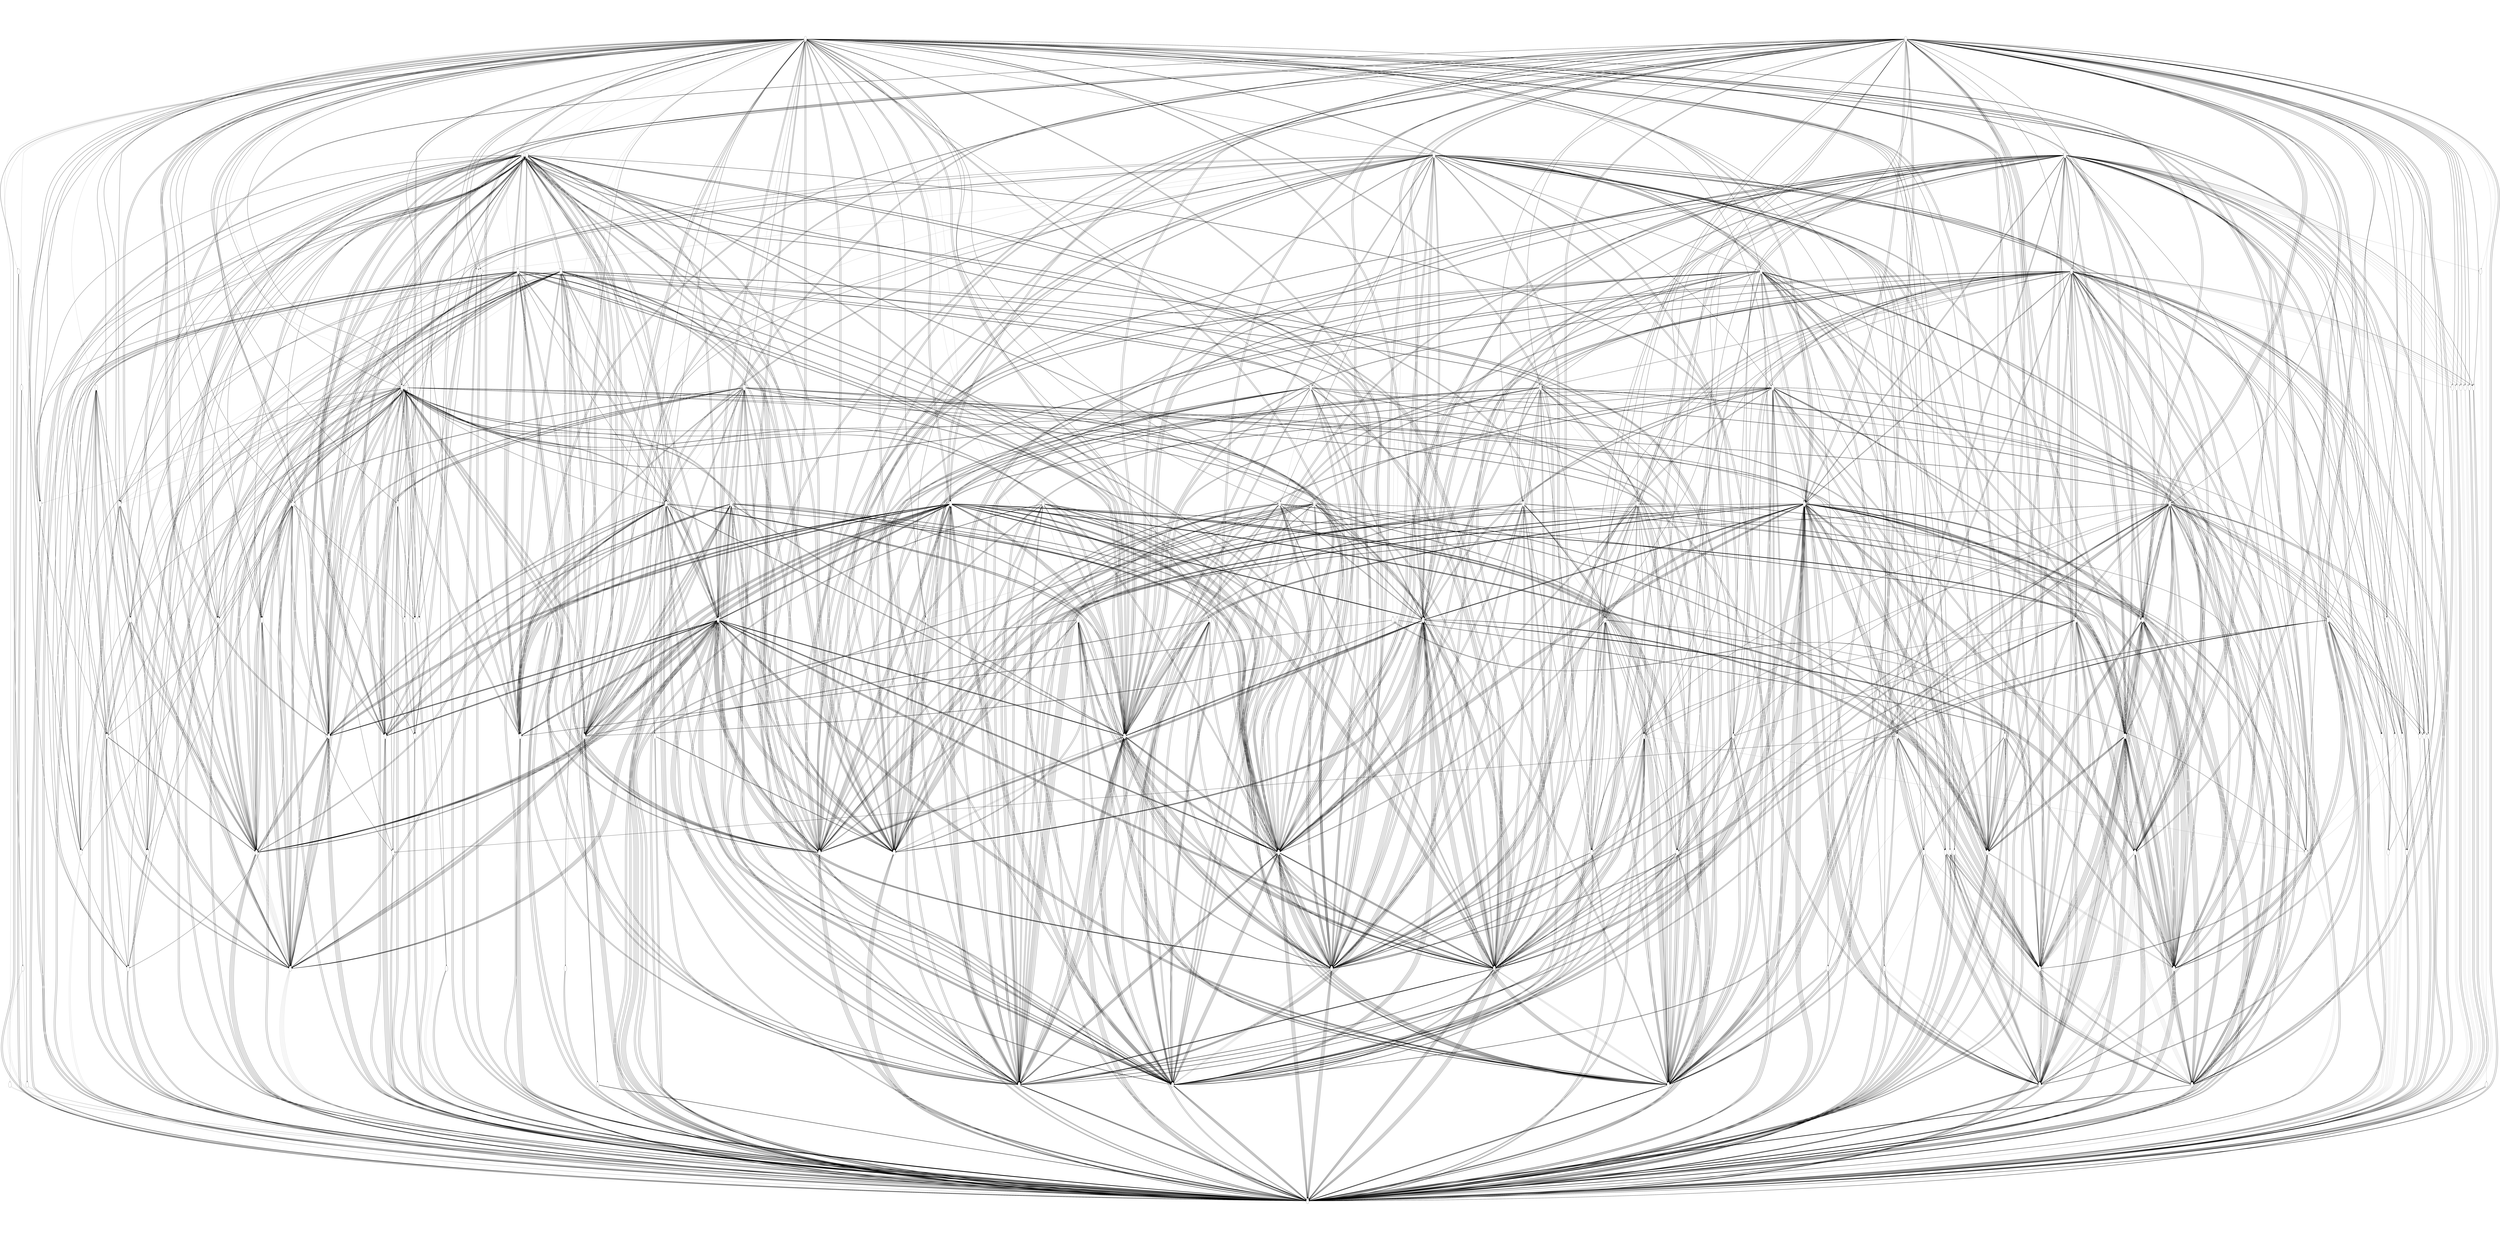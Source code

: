 digraph diagram { 

          ratio=0.5;

	  node [shape=ellipse,width=0.5,height=1];
9 [image="/home/ioa/quicklisp/local-projects/jeffrey/diagrams/fancy-labels/9.png", label=" "];
9 -> 57 [style=bold];
9 -> 98 [color=dimgray];
9 -> 128 [style=bold];
9 -> 198 [style=bold];
9 -> 217 [style=bold];
9 -> 296 [style=bold];
9 -> 304 [color=dimgray];
9 -> 325 [style=bold];
9 -> 376 [style=bold];
9 -> 404 [style=bold];
9 -> 17 [style=bold];
9 -> 124 [style=bold];
9 -> 377 [style=bold];
9 -> 378 [style=bold];
9 -> 11 [style=bold];
9 -> 12 [style=bold];
9 -> 336 [style=bold];
9 -> 82 [style=bold];
9 -> 185 [style=bold];
9 -> 83 [style=bold];
9 -> 387 [style=bold];
9 -> 64 [style=bold];
9 -> 127 [style=bold];
9 -> 390 [style=bold];
9 -> 13 [style=bold];
9 -> 84 [style=bold];
9 -> 199 [style=bold];
9 -> 167 [style=bold];
9 -> 132 [style=bold];
9 -> 73 [style=bold];
9 -> 342 [style=bold];
9 -> 10 [style=bold];
9 -> 216 [style=bold];
9 -> 249 [style=bold];
9 -> 358 [style=bold];
9 -> 80 [style=bold];
9 -> 288 [style=bold];
9 -> 18 [style=bold];
9 -> 389 [style=bold];
9 -> 373 [style=bold];
9 -> 0 [style=bold];
9 -> 378 [style=bold];
9 -> 11 [style=bold];
9 -> 132 [style=bold];
9 -> 12 [style=bold];
9 -> 336 [style=bold];
9 -> 10 [style=bold];
9 -> 73 [style=bold];
9 -> 216 [style=bold];
9 -> 249 [style=bold];
9 -> 358 [style=bold];
9 -> 80 [style=bold];
9 -> 288 [style=bold];
9 -> 18 [style=bold];
9 -> 389 [style=bold];
9 -> 373 [style=bold];
9 -> 342 [style=bold];
9 -> 64 [style=bold];
9 -> 127 [style=bold];
9 -> 390 [style=bold];
9 -> 0 [style=bold];
16 [image="/home/ioa/quicklisp/local-projects/jeffrey/diagrams/fancy-labels/16.png", label=" "];
16 -> 352 [color=dimgray];
16 -> 94 [style=bold];
16 -> 74 [style=bold];
16 -> 194 [style=bold];
16 -> 13 [style=bold];
16 -> 199 [style=bold];
16 -> 31 [style=bold];
16 -> 6 [style=bold];
16 -> 35 [style=bold];
16 -> 209 [style=bold];
16 -> 419 [style=bold];
16 -> 420 [style=bold];
16 -> 34 [style=bold];
16 -> 19 [style=bold];
16 -> 104 [style=bold];
16 -> 182 [style=bold];
16 -> 338 [style=bold];
16 -> 32 [style=bold];
16 -> 5 [style=bold];
16 -> 10 [style=bold];
16 -> 119 [style=bold];
16 -> 350 [style=bold];
16 -> 357 [style=bold];
16 -> 38 [style=bold];
16 -> 108 [style=bold];
16 -> 216 [style=bold];
16 -> 249 [style=bold];
16 -> 358 [style=bold];
16 -> 80 [style=bold];
16 -> 288 [style=bold];
16 -> 18 [style=bold];
16 -> 389 [style=bold];
16 -> 373 [style=bold];
16 -> 0 [style=bold];
16 -> 32 [style=bold];
16 -> 5 [style=bold];
16 -> 119 [style=bold];
16 -> 38 [style=bold];
16 -> 108 [style=bold];
16 -> 10 [style=bold];
16 -> 216 [style=bold];
16 -> 249 [style=bold];
16 -> 358 [style=bold];
16 -> 80 [style=bold];
16 -> 288 [style=bold];
16 -> 18 [style=bold];
16 -> 389 [style=bold];
16 -> 373 [style=bold];
16 -> 350 [style=bold];
16 -> 357 [style=bold];
16 -> 0 [style=bold];
24 [image="/home/ioa/quicklisp/local-projects/jeffrey/diagrams/fancy-labels/24.png", label=" "];
24 -> 26 [color=dimgray];
24 -> 209 [color=dimgray];
24 -> 0 [style=bold];
24 -> 0 [style=bold];
29 [image="/home/ioa/quicklisp/local-projects/jeffrey/diagrams/fancy-labels/29.png", label=" "];
29 -> 27 [color=dimgray];
29 -> 31 [style=bold];
29 -> 6 [style=bold];
29 -> 35 [style=bold];
29 -> 209 [style=bold];
29 -> 419 [style=bold];
29 -> 420 [style=bold];
29 -> 34 [style=bold];
29 -> 19 [style=bold];
29 -> 104 [style=bold];
29 -> 182 [style=bold];
29 -> 338 [style=bold];
29 -> 32 [style=bold];
29 -> 5 [style=bold];
29 -> 10 [style=bold];
29 -> 119 [style=bold];
29 -> 350 [style=bold];
29 -> 357 [style=bold];
29 -> 38 [style=bold];
29 -> 108 [style=bold];
29 -> 216 [style=bold];
29 -> 249 [style=bold];
29 -> 358 [style=bold];
29 -> 80 [style=bold];
29 -> 288 [style=bold];
29 -> 18 [style=bold];
29 -> 389 [style=bold];
29 -> 373 [style=bold];
29 -> 0 [style=bold];
29 -> 32 [style=bold];
29 -> 5 [style=bold];
29 -> 119 [style=bold];
29 -> 38 [style=bold];
29 -> 108 [style=bold];
29 -> 10 [style=bold];
29 -> 216 [style=bold];
29 -> 249 [style=bold];
29 -> 358 [style=bold];
29 -> 80 [style=bold];
29 -> 288 [style=bold];
29 -> 18 [style=bold];
29 -> 389 [style=bold];
29 -> 373 [style=bold];
29 -> 350 [style=bold];
29 -> 357 [style=bold];
29 -> 0 [style=bold];
126 [image="/home/ioa/quicklisp/local-projects/jeffrey/diagrams/fancy-labels/126.png", label=" "];
126 -> 82 [style=bold];
126 -> 94 [style=bold];
126 -> 131 [style=bold];
126 -> 185 [style=bold];
126 -> 83 [style=bold];
126 -> 387 [style=bold];
126 -> 64 [style=bold];
126 -> 127 [style=bold];
126 -> 390 [style=bold];
126 -> 74 [style=bold];
126 -> 194 [style=bold];
126 -> 13 [style=bold];
126 -> 84 [style=bold];
126 -> 199 [style=bold];
126 -> 6 [style=bold];
126 -> 35 [style=bold];
126 -> 34 [style=bold];
126 -> 19 [style=bold];
126 -> 104 [style=bold];
126 -> 182 [style=bold];
126 -> 5 [style=bold];
126 -> 350 [style=bold];
126 -> 38 [style=bold];
126 -> 108 [style=bold];
126 -> 0 [style=bold];
126 -> 5 [style=bold];
126 -> 38 [style=bold];
126 -> 108 [style=bold];
126 -> 64 [style=bold];
126 -> 127 [style=bold];
126 -> 390 [style=bold];
126 -> 350 [style=bold];
126 -> 0 [style=bold];
150 [image="/home/ioa/quicklisp/local-projects/jeffrey/diagrams/fancy-labels/150.png", label=" "];
150 -> 132 [style=bold];
150 -> 73 [style=bold];
150 -> 342 [style=bold];
150 -> 32 [style=bold];
150 -> 5 [style=bold];
150 -> 10 [style=bold];
150 -> 119 [style=bold];
150 -> 350 [style=bold];
150 -> 357 [style=bold];
150 -> 38 [style=bold];
150 -> 108 [style=bold];
150 -> 216 [style=bold];
150 -> 249 [style=bold];
150 -> 358 [style=bold];
150 -> 80 [style=bold];
150 -> 288 [style=bold];
150 -> 18 [style=bold];
150 -> 389 [style=bold];
150 -> 373 [style=bold];
150 -> 0 [style=bold];
150 -> 32 [style=bold];
150 -> 5 [style=bold];
150 -> 119 [style=bold];
150 -> 38 [style=bold];
150 -> 108 [style=bold];
150 -> 132 [style=bold];
150 -> 10 [style=bold];
150 -> 73 [style=bold];
150 -> 216 [style=bold];
150 -> 249 [style=bold];
150 -> 358 [style=bold];
150 -> 80 [style=bold];
150 -> 288 [style=bold];
150 -> 18 [style=bold];
150 -> 389 [style=bold];
150 -> 373 [style=bold];
150 -> 342 [style=bold];
150 -> 350 [style=bold];
150 -> 357 [style=bold];
150 -> 0 [style=bold];
282 [image="/home/ioa/quicklisp/local-projects/jeffrey/diagrams/fancy-labels/282.png", label=" "];
282 -> 0 [color=dimgray];
282 -> 0 [color=dimgray];
340 [image="/home/ioa/quicklisp/local-projects/jeffrey/diagrams/fancy-labels/340.png", label=" "];
340 -> 341 [color=dimgray];
340 -> 10 [style=bold];
340 -> 216 [style=bold];
340 -> 249 [style=bold];
340 -> 358 [style=bold];
340 -> 80 [style=bold];
340 -> 288 [style=bold];
340 -> 18 [style=bold];
340 -> 389 [style=bold];
340 -> 373 [style=bold];
340 -> 0 [style=bold];
340 -> 10 [style=bold];
340 -> 216 [style=bold];
340 -> 249 [style=bold];
340 -> 358 [style=bold];
340 -> 80 [style=bold];
340 -> 288 [style=bold];
340 -> 18 [style=bold];
340 -> 389 [style=bold];
340 -> 373 [style=bold];
340 -> 0 [style=bold];
351 [image="/home/ioa/quicklisp/local-projects/jeffrey/diagrams/fancy-labels/351.png", label=" "];
351 -> 350 [color=dimgray];
351 -> 0 [style=bold];
351 -> 350 [color=dimgray];
351 -> 0 [style=bold];
353 [image="/home/ioa/quicklisp/local-projects/jeffrey/diagrams/fancy-labels/353.png", label=" "];
353 -> 350 [color=dimgray];
353 -> 0 [style=bold];
353 -> 350 [color=dimgray];
353 -> 0 [style=bold];
354 [image="/home/ioa/quicklisp/local-projects/jeffrey/diagrams/fancy-labels/354.png", label=" "];
354 -> 32 [color=dimgray];
354 -> 5 [style=bold];
354 -> 10 [style=bold];
354 -> 119 [style=bold];
354 -> 350 [style=bold];
354 -> 357 [style=bold];
354 -> 38 [style=bold];
354 -> 108 [style=bold];
354 -> 216 [style=bold];
354 -> 249 [style=bold];
354 -> 358 [style=bold];
354 -> 80 [style=bold];
354 -> 288 [style=bold];
354 -> 18 [style=bold];
354 -> 389 [style=bold];
354 -> 373 [style=bold];
354 -> 0 [style=bold];
354 -> 32 [color=dimgray];
354 -> 5 [style=bold];
354 -> 119 [style=bold];
354 -> 38 [style=bold];
354 -> 108 [style=bold];
354 -> 10 [style=bold];
354 -> 216 [style=bold];
354 -> 249 [style=bold];
354 -> 358 [style=bold];
354 -> 80 [style=bold];
354 -> 288 [style=bold];
354 -> 18 [style=bold];
354 -> 389 [style=bold];
354 -> 373 [style=bold];
354 -> 350 [style=bold];
354 -> 357 [style=bold];
354 -> 0 [style=bold];
355 [image="/home/ioa/quicklisp/local-projects/jeffrey/diagrams/fancy-labels/355.png", label=" "];
355 -> 357 [style=bold];
355 -> 358 [style=bold];
355 -> 80 [style=bold];
355 -> 288 [style=bold];
355 -> 18 [style=bold];
355 -> 389 [style=bold];
355 -> 373 [style=bold];
355 -> 0 [style=bold];
355 -> 358 [style=bold];
355 -> 80 [style=bold];
355 -> 288 [style=bold];
355 -> 18 [style=bold];
355 -> 389 [style=bold];
355 -> 373 [style=bold];
355 -> 357 [style=bold];
355 -> 0 [style=bold];
361 [image="/home/ioa/quicklisp/local-projects/jeffrey/diagrams/fancy-labels/361.png", label=" "];
361 -> 362 [color=dimgray];
361 -> 0 [color=dimgray];
361 -> 0 [color=dimgray];
379 [image="/home/ioa/quicklisp/local-projects/jeffrey/diagrams/fancy-labels/379.png", label=" "];
379 -> 167 [color=dimgray];
379 -> 73 [style=bold];
379 -> 342 [style=bold];
379 -> 18 [style=bold];
379 -> 0 [style=bold];
379 -> 73 [style=bold];
379 -> 18 [style=bold];
379 -> 342 [style=bold];
379 -> 0 [style=bold];
380 [image="/home/ioa/quicklisp/local-projects/jeffrey/diagrams/fancy-labels/380.png", label=" "];
380 -> 132 [style=bold];
380 -> 73 [style=bold];
380 -> 342 [style=bold];
380 -> 10 [style=bold];
380 -> 216 [style=bold];
380 -> 249 [style=bold];
380 -> 358 [style=bold];
380 -> 80 [style=bold];
380 -> 288 [style=bold];
380 -> 18 [style=bold];
380 -> 389 [style=bold];
380 -> 373 [style=bold];
380 -> 0 [style=bold];
380 -> 132 [style=bold];
380 -> 10 [style=bold];
380 -> 73 [style=bold];
380 -> 216 [style=bold];
380 -> 249 [style=bold];
380 -> 358 [style=bold];
380 -> 80 [style=bold];
380 -> 288 [style=bold];
380 -> 18 [style=bold];
380 -> 389 [style=bold];
380 -> 373 [style=bold];
380 -> 342 [style=bold];
380 -> 0 [style=bold];
418 [image="/home/ioa/quicklisp/local-projects/jeffrey/diagrams/fancy-labels/418.png", label=" "];
418 -> 419 [style=bold];
418 -> 420 [style=bold];
418 -> 34 [style=bold];
418 -> 19 [style=bold];
418 -> 104 [style=bold];
418 -> 182 [style=bold];
418 -> 38 [style=bold];
418 -> 108 [style=bold];
418 -> 0 [style=bold];
418 -> 38 [style=bold];
418 -> 108 [style=bold];
418 -> 0 [style=bold];
421 [image="/home/ioa/quicklisp/local-projects/jeffrey/diagrams/fancy-labels/421.png", label=" "];
421 -> 338 [color=dimgray];
421 -> 32 [style=bold];
421 -> 5 [style=bold];
421 -> 10 [style=bold];
421 -> 119 [style=bold];
421 -> 350 [style=bold];
421 -> 357 [style=bold];
421 -> 38 [style=bold];
421 -> 108 [style=bold];
421 -> 216 [style=bold];
421 -> 249 [style=bold];
421 -> 358 [style=bold];
421 -> 80 [style=bold];
421 -> 288 [style=bold];
421 -> 18 [style=bold];
421 -> 389 [style=bold];
421 -> 373 [style=bold];
421 -> 0 [style=bold];
421 -> 32 [style=bold];
421 -> 5 [style=bold];
421 -> 119 [style=bold];
421 -> 38 [style=bold];
421 -> 108 [style=bold];
421 -> 10 [style=bold];
421 -> 216 [style=bold];
421 -> 249 [style=bold];
421 -> 358 [style=bold];
421 -> 80 [style=bold];
421 -> 288 [style=bold];
421 -> 18 [style=bold];
421 -> 389 [style=bold];
421 -> 373 [style=bold];
421 -> 350 [style=bold];
421 -> 357 [style=bold];
421 -> 0 [style=bold];
57 [image="/home/ioa/quicklisp/local-projects/jeffrey/diagrams/fancy-labels/57.png", label=" "];
57 -> 64 [color=dimgray];
57 -> 127 [color=dimgray];
57 -> 390 [color=dimgray];
57 -> 0 [style=bold];
57 -> 64 [color=dimgray];
57 -> 127 [color=dimgray];
57 -> 390 [color=dimgray];
57 -> 0 [style=bold];
98 [image="/home/ioa/quicklisp/local-projects/jeffrey/diagrams/fancy-labels/98.png", label=" "];
98 -> 0 [style=bold];
98 -> 0 [style=bold];
128 [image="/home/ioa/quicklisp/local-projects/jeffrey/diagrams/fancy-labels/128.png", label=" "];
128 -> 0 [style=bold];
128 -> 0 [style=bold];
198 [image="/home/ioa/quicklisp/local-projects/jeffrey/diagrams/fancy-labels/198.png", label=" "];
198 -> 0 [style=bold];
198 -> 0 [style=bold];
217 [image="/home/ioa/quicklisp/local-projects/jeffrey/diagrams/fancy-labels/217.png", label=" "];
217 -> 216 [style=bold];
217 -> 0 [style=bold];
217 -> 216 [style=bold];
217 -> 0 [style=bold];
296 [image="/home/ioa/quicklisp/local-projects/jeffrey/diagrams/fancy-labels/296.png", label=" "];
296 -> 404 [color=dimgray];
296 -> 64 [style=bold];
296 -> 127 [style=bold];
296 -> 390 [style=bold];
296 -> 0 [style=bold];
296 -> 64 [style=bold];
296 -> 127 [style=bold];
296 -> 390 [style=bold];
296 -> 0 [style=bold];
304 [image="/home/ioa/quicklisp/local-projects/jeffrey/diagrams/fancy-labels/304.png", label=" "];
304 -> 0 [style=bold];
304 -> 0 [style=bold];
325 [image="/home/ioa/quicklisp/local-projects/jeffrey/diagrams/fancy-labels/325.png", label=" "];
325 -> 17 [color=dimgray];
325 -> 124 [color=dimgray];
325 -> 132 [style=bold];
325 -> 73 [style=bold];
325 -> 342 [style=bold];
325 -> 10 [style=bold];
325 -> 216 [style=bold];
325 -> 249 [style=bold];
325 -> 358 [style=bold];
325 -> 80 [style=bold];
325 -> 288 [style=bold];
325 -> 18 [style=bold];
325 -> 389 [style=bold];
325 -> 373 [style=bold];
325 -> 0 [style=bold];
325 -> 132 [style=bold];
325 -> 10 [style=bold];
325 -> 73 [style=bold];
325 -> 216 [style=bold];
325 -> 249 [style=bold];
325 -> 358 [style=bold];
325 -> 80 [style=bold];
325 -> 288 [style=bold];
325 -> 18 [style=bold];
325 -> 389 [style=bold];
325 -> 373 [style=bold];
325 -> 342 [style=bold];
325 -> 0 [style=bold];
376 [image="/home/ioa/quicklisp/local-projects/jeffrey/diagrams/fancy-labels/376.png", label=" "];
376 -> 377 [color=dimgray];
376 -> 378 [color=dimgray];
376 -> 11 [style=bold];
376 -> 12 [style=bold];
376 -> 336 [style=bold];
376 -> 64 [style=bold];
376 -> 127 [style=bold];
376 -> 390 [style=bold];
376 -> 167 [color=dimgray];
376 -> 132 [style=bold];
376 -> 73 [style=bold];
376 -> 342 [style=bold];
376 -> 10 [style=bold];
376 -> 216 [style=bold];
376 -> 249 [style=bold];
376 -> 358 [style=bold];
376 -> 80 [style=bold];
376 -> 288 [style=bold];
376 -> 18 [style=bold];
376 -> 389 [style=bold];
376 -> 373 [style=bold];
376 -> 0 [style=bold];
376 -> 378 [color=dimgray];
376 -> 11 [style=bold];
376 -> 132 [style=bold];
376 -> 12 [style=bold];
376 -> 336 [style=bold];
376 -> 10 [style=bold];
376 -> 73 [style=bold];
376 -> 216 [style=bold];
376 -> 249 [style=bold];
376 -> 358 [style=bold];
376 -> 80 [style=bold];
376 -> 288 [style=bold];
376 -> 18 [style=bold];
376 -> 389 [style=bold];
376 -> 373 [style=bold];
376 -> 342 [style=bold];
376 -> 64 [style=bold];
376 -> 127 [style=bold];
376 -> 390 [style=bold];
376 -> 0 [style=bold];
404 [image="/home/ioa/quicklisp/local-projects/jeffrey/diagrams/fancy-labels/404.png", label=" "];
404 -> 390 [color=dimgray];
404 -> 0 [style=bold];
404 -> 390 [color=dimgray];
404 -> 0 [style=bold];
17 [image="/home/ioa/quicklisp/local-projects/jeffrey/diagrams/fancy-labels/17.png", label=" "];
17 -> 124 [color=dimgray];
17 -> 132 [style=bold];
17 -> 73 [style=bold];
17 -> 342 [style=bold];
17 -> 10 [style=bold];
17 -> 216 [style=bold];
17 -> 249 [style=bold];
17 -> 358 [style=bold];
17 -> 80 [style=bold];
17 -> 288 [style=bold];
17 -> 18 [style=bold];
17 -> 389 [style=bold];
17 -> 373 [style=bold];
17 -> 0 [style=bold];
17 -> 132 [style=bold];
17 -> 10 [style=bold];
17 -> 73 [style=bold];
17 -> 216 [style=bold];
17 -> 249 [style=bold];
17 -> 358 [style=bold];
17 -> 80 [style=bold];
17 -> 288 [style=bold];
17 -> 18 [style=bold];
17 -> 389 [style=bold];
17 -> 373 [style=bold];
17 -> 342 [style=bold];
17 -> 0 [style=bold];
124 [image="/home/ioa/quicklisp/local-projects/jeffrey/diagrams/fancy-labels/124.png", label=" "];
124 -> 0 [style=bold];
124 -> 0 [style=bold];
377 [image="/home/ioa/quicklisp/local-projects/jeffrey/diagrams/fancy-labels/377.png", label=" "];
377 -> 378 [color=dimgray];
377 -> 11 [style=bold];
377 -> 12 [style=bold];
377 -> 336 [style=bold];
377 -> 64 [style=bold];
377 -> 127 [style=bold];
377 -> 390 [style=bold];
377 -> 132 [style=bold];
377 -> 73 [style=bold];
377 -> 342 [style=bold];
377 -> 10 [style=bold];
377 -> 216 [style=bold];
377 -> 249 [style=bold];
377 -> 358 [style=bold];
377 -> 80 [style=bold];
377 -> 288 [style=bold];
377 -> 18 [style=bold];
377 -> 389 [style=bold];
377 -> 373 [style=bold];
377 -> 0 [style=bold];
377 -> 378 [color=dimgray];
377 -> 11 [style=bold];
377 -> 132 [style=bold];
377 -> 12 [style=bold];
377 -> 336 [style=bold];
377 -> 10 [style=bold];
377 -> 73 [style=bold];
377 -> 216 [style=bold];
377 -> 249 [style=bold];
377 -> 358 [style=bold];
377 -> 80 [style=bold];
377 -> 288 [style=bold];
377 -> 18 [style=bold];
377 -> 389 [style=bold];
377 -> 373 [style=bold];
377 -> 342 [style=bold];
377 -> 64 [style=bold];
377 -> 127 [style=bold];
377 -> 390 [style=bold];
377 -> 0 [style=bold];
378 [image="/home/ioa/quicklisp/local-projects/jeffrey/diagrams/fancy-labels/378.png", label=" "];
378 -> 11 [style=bold];
378 -> 12 [style=bold];
378 -> 336 [style=bold];
378 -> 64 [style=bold];
378 -> 127 [style=bold];
378 -> 390 [style=bold];
378 -> 132 [style=bold];
378 -> 73 [style=bold];
378 -> 342 [style=bold];
378 -> 10 [style=bold];
378 -> 216 [style=bold];
378 -> 249 [style=bold];
378 -> 358 [style=bold];
378 -> 80 [style=bold];
378 -> 288 [style=bold];
378 -> 18 [style=bold];
378 -> 389 [style=bold];
378 -> 373 [style=bold];
378 -> 0 [style=bold];
378 -> 11 [style=bold];
378 -> 132 [style=bold];
378 -> 12 [style=bold];
378 -> 336 [style=bold];
378 -> 10 [style=bold];
378 -> 73 [style=bold];
378 -> 216 [style=bold];
378 -> 249 [style=bold];
378 -> 358 [style=bold];
378 -> 80 [style=bold];
378 -> 288 [style=bold];
378 -> 18 [style=bold];
378 -> 389 [style=bold];
378 -> 373 [style=bold];
378 -> 342 [style=bold];
378 -> 64 [style=bold];
378 -> 127 [style=bold];
378 -> 390 [style=bold];
378 -> 0 [style=bold];
11 [image="/home/ioa/quicklisp/local-projects/jeffrey/diagrams/fancy-labels/11.png", label=" "];
11 -> 12 [color=dimgray];
11 -> 336 [color=dimgray];
11 -> 64 [style=bold];
11 -> 127 [style=bold];
11 -> 390 [style=bold];
11 -> 73 [style=bold];
11 -> 342 [style=bold];
11 -> 0 [style=bold];
11 -> 12 [color=dimgray];
11 -> 336 [color=dimgray];
11 -> 73 [style=bold];
11 -> 342 [style=bold];
11 -> 64 [style=bold];
11 -> 127 [style=bold];
11 -> 390 [style=bold];
11 -> 0 [style=bold];
12 [image="/home/ioa/quicklisp/local-projects/jeffrey/diagrams/fancy-labels/12.png", label=" "];
12 -> 336 [color=dimgray];
12 -> 64 [style=bold];
12 -> 127 [style=bold];
12 -> 390 [style=bold];
12 -> 73 [style=bold];
12 -> 342 [style=bold];
12 -> 0 [style=bold];
12 -> 336 [color=dimgray];
12 -> 73 [style=bold];
12 -> 342 [style=bold];
12 -> 64 [style=bold];
12 -> 127 [style=bold];
12 -> 390 [style=bold];
12 -> 0 [style=bold];
336 [image="/home/ioa/quicklisp/local-projects/jeffrey/diagrams/fancy-labels/336.png", label=" "];
336 -> 64 [color=dimgray];
336 -> 127 [color=dimgray];
336 -> 390 [color=dimgray];
336 -> 0 [style=bold];
336 -> 64 [color=dimgray];
336 -> 127 [color=dimgray];
336 -> 390 [color=dimgray];
336 -> 0 [style=bold];
352 [image="/home/ioa/quicklisp/local-projects/jeffrey/diagrams/fancy-labels/352.png", label=" "];
352 -> 31 [color=dimgray];
352 -> 6 [style=bold];
352 -> 35 [style=bold];
352 -> 209 [color=dimgray];
352 -> 419 [color=dimgray];
352 -> 420 [color=dimgray];
352 -> 34 [style=bold];
352 -> 19 [style=bold];
352 -> 104 [style=bold];
352 -> 182 [style=bold];
352 -> 338 [style=bold];
352 -> 32 [style=bold];
352 -> 5 [style=bold];
352 -> 10 [style=bold];
352 -> 119 [style=bold];
352 -> 350 [style=bold];
352 -> 357 [style=bold];
352 -> 38 [style=bold];
352 -> 108 [style=bold];
352 -> 216 [style=bold];
352 -> 249 [style=bold];
352 -> 358 [style=bold];
352 -> 80 [style=bold];
352 -> 288 [style=bold];
352 -> 18 [style=bold];
352 -> 389 [style=bold];
352 -> 373 [style=bold];
352 -> 0 [style=bold];
352 -> 32 [style=bold];
352 -> 5 [style=bold];
352 -> 119 [style=bold];
352 -> 38 [style=bold];
352 -> 108 [style=bold];
352 -> 10 [style=bold];
352 -> 216 [style=bold];
352 -> 249 [style=bold];
352 -> 358 [style=bold];
352 -> 80 [style=bold];
352 -> 288 [style=bold];
352 -> 18 [style=bold];
352 -> 389 [style=bold];
352 -> 373 [style=bold];
352 -> 350 [style=bold];
352 -> 357 [style=bold];
352 -> 0 [style=bold];
26 [image="/home/ioa/quicklisp/local-projects/jeffrey/diagrams/fancy-labels/26.png", label=" "];
26 -> 209 [color=dimgray];
26 -> 0 [style=bold];
26 -> 0 [style=bold];
27 [image="/home/ioa/quicklisp/local-projects/jeffrey/diagrams/fancy-labels/27.png", label=" "];
27 -> 31 [style=bold];
27 -> 6 [style=bold];
27 -> 35 [style=bold];
27 -> 209 [style=bold];
27 -> 419 [style=bold];
27 -> 420 [style=bold];
27 -> 34 [style=bold];
27 -> 19 [style=bold];
27 -> 104 [style=bold];
27 -> 182 [style=bold];
27 -> 338 [style=bold];
27 -> 32 [style=bold];
27 -> 5 [style=bold];
27 -> 10 [style=bold];
27 -> 119 [style=bold];
27 -> 350 [style=bold];
27 -> 357 [style=bold];
27 -> 38 [style=bold];
27 -> 108 [style=bold];
27 -> 216 [style=bold];
27 -> 249 [style=bold];
27 -> 358 [style=bold];
27 -> 80 [style=bold];
27 -> 288 [style=bold];
27 -> 18 [style=bold];
27 -> 389 [style=bold];
27 -> 373 [style=bold];
27 -> 0 [style=bold];
27 -> 32 [style=bold];
27 -> 5 [style=bold];
27 -> 119 [style=bold];
27 -> 38 [style=bold];
27 -> 108 [style=bold];
27 -> 10 [style=bold];
27 -> 216 [style=bold];
27 -> 249 [style=bold];
27 -> 358 [style=bold];
27 -> 80 [style=bold];
27 -> 288 [style=bold];
27 -> 18 [style=bold];
27 -> 389 [style=bold];
27 -> 373 [style=bold];
27 -> 350 [style=bold];
27 -> 357 [style=bold];
27 -> 0 [style=bold];
82 [image="/home/ioa/quicklisp/local-projects/jeffrey/diagrams/fancy-labels/82.png", label=" "];
82 -> 83 [style=bold];
82 -> 387 [style=bold];
82 -> 64 [style=bold];
82 -> 127 [style=bold];
82 -> 390 [style=bold];
82 -> 84 [style=bold];
82 -> 0 [style=bold];
82 -> 64 [style=bold];
82 -> 127 [style=bold];
82 -> 390 [style=bold];
82 -> 0 [style=bold];
94 [image="/home/ioa/quicklisp/local-projects/jeffrey/diagrams/fancy-labels/94.png", label=" "];
94 -> 74 [color=dimgray];
94 -> 194 [color=dimgray];
94 -> 13 [style=bold];
94 -> 199 [style=bold];
94 -> 6 [style=bold];
94 -> 35 [style=bold];
94 -> 34 [style=bold];
94 -> 19 [style=bold];
94 -> 104 [style=bold];
94 -> 182 [style=bold];
94 -> 5 [style=bold];
94 -> 38 [style=bold];
94 -> 108 [style=bold];
94 -> 0 [style=bold];
94 -> 5 [style=bold];
94 -> 38 [style=bold];
94 -> 108 [style=bold];
94 -> 0 [style=bold];
131 [image="/home/ioa/quicklisp/local-projects/jeffrey/diagrams/fancy-labels/131.png", label=" "];
131 -> 0 [style=bold];
131 -> 0 [style=bold];
185 [image="/home/ioa/quicklisp/local-projects/jeffrey/diagrams/fancy-labels/185.png", label=" "];
185 -> 13 [style=bold];
185 -> 84 [style=bold];
185 -> 199 [style=bold];
185 -> 0 [style=bold];
185 -> 0 [style=bold];
83 [image="/home/ioa/quicklisp/local-projects/jeffrey/diagrams/fancy-labels/83.png", label=" "];
83 -> 64 [style=bold];
83 -> 127 [style=bold];
83 -> 390 [style=bold];
83 -> 0 [style=bold];
83 -> 64 [style=bold];
83 -> 127 [style=bold];
83 -> 390 [style=bold];
83 -> 0 [style=bold];
387 [image="/home/ioa/quicklisp/local-projects/jeffrey/diagrams/fancy-labels/387.png", label=" "];
387 -> 64 [color=dimgray];
387 -> 127 [color=dimgray];
387 -> 390 [color=dimgray];
387 -> 0 [style=bold];
387 -> 64 [color=dimgray];
387 -> 127 [color=dimgray];
387 -> 390 [color=dimgray];
387 -> 0 [style=bold];
64 [image="/home/ioa/quicklisp/local-projects/jeffrey/diagrams/fancy-labels/64.png", label=" "];
64 -> 127 [color=dimgray];
64 -> 390 [color=dimgray];
64 -> 0 [style=bold];
64 -> 127 [color=dimgray];
64 -> 390 [color=dimgray];
64 -> 0 [style=bold];
127 [image="/home/ioa/quicklisp/local-projects/jeffrey/diagrams/fancy-labels/127.png", label=" "];
127 -> 0 [style=bold];
127 -> 0 [style=bold];
390 [image="/home/ioa/quicklisp/local-projects/jeffrey/diagrams/fancy-labels/390.png", label=" "];
390 -> 0 [style=bold];
390 -> 0 [style=bold];
74 [image="/home/ioa/quicklisp/local-projects/jeffrey/diagrams/fancy-labels/74.png", label=" "];
74 -> 0 [color=dimgray];
74 -> 0 [color=dimgray];
194 [image="/home/ioa/quicklisp/local-projects/jeffrey/diagrams/fancy-labels/194.png", label=" "];
194 -> 0 [style=bold];
194 -> 0 [style=bold];
13 [image="/home/ioa/quicklisp/local-projects/jeffrey/diagrams/fancy-labels/13.png", label=" "];
13 -> 199 [color=dimgray];
13 -> 0 [style=bold];
13 -> 0 [style=bold];
84 [image="/home/ioa/quicklisp/local-projects/jeffrey/diagrams/fancy-labels/84.png", label=" "];
84 -> 0 [style=bold];
84 -> 0 [style=bold];
199 [image="/home/ioa/quicklisp/local-projects/jeffrey/diagrams/fancy-labels/199.png", label=" "];
199 -> 0 [style=bold];
199 -> 0 [style=bold];
341 [image="/home/ioa/quicklisp/local-projects/jeffrey/diagrams/fancy-labels/341.png", label=" "];
341 -> 10 [style=bold];
341 -> 216 [style=bold];
341 -> 249 [style=bold];
341 -> 358 [style=bold];
341 -> 80 [style=bold];
341 -> 288 [style=bold];
341 -> 18 [style=bold];
341 -> 389 [style=bold];
341 -> 373 [style=bold];
341 -> 0 [style=bold];
341 -> 10 [style=bold];
341 -> 216 [style=bold];
341 -> 249 [style=bold];
341 -> 358 [style=bold];
341 -> 80 [style=bold];
341 -> 288 [style=bold];
341 -> 18 [style=bold];
341 -> 389 [style=bold];
341 -> 373 [style=bold];
341 -> 0 [style=bold];
31 [image="/home/ioa/quicklisp/local-projects/jeffrey/diagrams/fancy-labels/31.png", label=" "];
31 -> 6 [style=bold];
31 -> 35 [style=bold];
31 -> 209 [color=dimgray];
31 -> 419 [color=dimgray];
31 -> 420 [color=dimgray];
31 -> 34 [style=bold];
31 -> 19 [style=bold];
31 -> 104 [style=bold];
31 -> 182 [style=bold];
31 -> 338 [style=bold];
31 -> 32 [style=bold];
31 -> 5 [style=bold];
31 -> 10 [style=bold];
31 -> 119 [style=bold];
31 -> 350 [style=bold];
31 -> 357 [style=bold];
31 -> 38 [style=bold];
31 -> 108 [style=bold];
31 -> 216 [style=bold];
31 -> 249 [style=bold];
31 -> 358 [style=bold];
31 -> 80 [style=bold];
31 -> 288 [style=bold];
31 -> 18 [style=bold];
31 -> 389 [style=bold];
31 -> 373 [style=bold];
31 -> 0 [style=bold];
31 -> 32 [style=bold];
31 -> 5 [style=bold];
31 -> 119 [style=bold];
31 -> 38 [style=bold];
31 -> 108 [style=bold];
31 -> 10 [style=bold];
31 -> 216 [style=bold];
31 -> 249 [style=bold];
31 -> 358 [style=bold];
31 -> 80 [style=bold];
31 -> 288 [style=bold];
31 -> 18 [style=bold];
31 -> 389 [style=bold];
31 -> 373 [style=bold];
31 -> 350 [style=bold];
31 -> 357 [style=bold];
31 -> 0 [style=bold];
6 [image="/home/ioa/quicklisp/local-projects/jeffrey/diagrams/fancy-labels/6.png", label=" "];
6 -> 5 [color=dimgray];
6 -> 38 [style=bold];
6 -> 108 [style=bold];
6 -> 0 [style=bold];
6 -> 5 [color=dimgray];
6 -> 38 [style=bold];
6 -> 108 [style=bold];
6 -> 0 [style=bold];
35 [image="/home/ioa/quicklisp/local-projects/jeffrey/diagrams/fancy-labels/35.png", label=" "];
35 -> 38 [color=dimgray];
35 -> 108 [color=dimgray];
35 -> 0 [style=bold];
35 -> 38 [color=dimgray];
35 -> 108 [color=dimgray];
35 -> 0 [style=bold];
209 [image="/home/ioa/quicklisp/local-projects/jeffrey/diagrams/fancy-labels/209.png", label=" "];
209 -> 0 [style=bold];
209 -> 0 [style=bold];
362 [image="/home/ioa/quicklisp/local-projects/jeffrey/diagrams/fancy-labels/362.png", label=" "];
362 -> 0 [color=dimgray];
362 -> 0 [color=dimgray];
167 [image="/home/ioa/quicklisp/local-projects/jeffrey/diagrams/fancy-labels/167.png", label=" "];
167 -> 18 [style=bold];
167 -> 0 [style=bold];
167 -> 18 [style=bold];
167 -> 0 [style=bold];
132 [image="/home/ioa/quicklisp/local-projects/jeffrey/diagrams/fancy-labels/132.png", label=" "];
132 -> 73 [style=bold];
132 -> 342 [style=bold];
132 -> 10 [style=bold];
132 -> 216 [style=bold];
132 -> 249 [style=bold];
132 -> 358 [style=bold];
132 -> 80 [style=bold];
132 -> 288 [style=bold];
132 -> 18 [style=bold];
132 -> 389 [style=bold];
132 -> 373 [style=bold];
132 -> 0 [style=bold];
132 -> 10 [style=bold];
132 -> 73 [style=bold];
132 -> 216 [style=bold];
132 -> 249 [style=bold];
132 -> 358 [style=bold];
132 -> 80 [style=bold];
132 -> 288 [style=bold];
132 -> 18 [style=bold];
132 -> 389 [style=bold];
132 -> 373 [style=bold];
132 -> 342 [style=bold];
132 -> 0 [style=bold];
73 [image="/home/ioa/quicklisp/local-projects/jeffrey/diagrams/fancy-labels/73.png", label=" "];
73 -> 342 [color=dimgray];
73 -> 0 [style=bold];
73 -> 342 [color=dimgray];
73 -> 0 [style=bold];
342 [image="/home/ioa/quicklisp/local-projects/jeffrey/diagrams/fancy-labels/342.png", label=" "];
342 -> 0 [style=bold];
342 -> 0 [style=bold];
419 [image="/home/ioa/quicklisp/local-projects/jeffrey/diagrams/fancy-labels/419.png", label=" "];
419 -> 420 [color=dimgray];
419 -> 34 [color=dimgray];
419 -> 19 [color=dimgray];
419 -> 104 [color=dimgray];
419 -> 182 [color=dimgray];
419 -> 38 [style=bold];
419 -> 108 [style=bold];
419 -> 0 [style=bold];
419 -> 38 [style=bold];
419 -> 108 [style=bold];
419 -> 0 [style=bold];
420 [image="/home/ioa/quicklisp/local-projects/jeffrey/diagrams/fancy-labels/420.png", label=" "];
420 -> 34 [color=dimgray];
420 -> 19 [color=dimgray];
420 -> 104 [color=dimgray];
420 -> 182 [color=dimgray];
420 -> 38 [style=bold];
420 -> 108 [style=bold];
420 -> 0 [style=bold];
420 -> 38 [style=bold];
420 -> 108 [style=bold];
420 -> 0 [style=bold];
34 [image="/home/ioa/quicklisp/local-projects/jeffrey/diagrams/fancy-labels/34.png", label=" "];
34 -> 19 [color=dimgray];
34 -> 104 [color=dimgray];
34 -> 182 [color=dimgray];
34 -> 38 [style=bold];
34 -> 108 [style=bold];
34 -> 0 [style=bold];
34 -> 38 [style=bold];
34 -> 108 [style=bold];
34 -> 0 [style=bold];
19 [image="/home/ioa/quicklisp/local-projects/jeffrey/diagrams/fancy-labels/19.png", label=" "];
19 -> 0 [color=dimgray];
19 -> 0 [color=dimgray];
104 [image="/home/ioa/quicklisp/local-projects/jeffrey/diagrams/fancy-labels/104.png", label=" "];
104 -> 182 [color=dimgray];
104 -> 0 [style=bold];
104 -> 0 [style=bold];
182 [image="/home/ioa/quicklisp/local-projects/jeffrey/diagrams/fancy-labels/182.png", label=" "];
182 -> 0 [style=bold];
182 -> 0 [style=bold];
338 [image="/home/ioa/quicklisp/local-projects/jeffrey/diagrams/fancy-labels/338.png", label=" "];
338 -> 32 [style=bold];
338 -> 5 [style=bold];
338 -> 10 [style=bold];
338 -> 119 [style=bold];
338 -> 350 [style=bold];
338 -> 357 [style=bold];
338 -> 38 [style=bold];
338 -> 108 [style=bold];
338 -> 216 [style=bold];
338 -> 249 [style=bold];
338 -> 358 [style=bold];
338 -> 80 [style=bold];
338 -> 288 [style=bold];
338 -> 18 [style=bold];
338 -> 389 [style=bold];
338 -> 373 [style=bold];
338 -> 0 [style=bold];
338 -> 32 [style=bold];
338 -> 5 [style=bold];
338 -> 119 [style=bold];
338 -> 38 [style=bold];
338 -> 108 [style=bold];
338 -> 10 [style=bold];
338 -> 216 [style=bold];
338 -> 249 [style=bold];
338 -> 358 [style=bold];
338 -> 80 [style=bold];
338 -> 288 [style=bold];
338 -> 18 [style=bold];
338 -> 389 [style=bold];
338 -> 373 [style=bold];
338 -> 350 [style=bold];
338 -> 357 [style=bold];
338 -> 0 [style=bold];
32 [image="/home/ioa/quicklisp/local-projects/jeffrey/diagrams/fancy-labels/32.png", label=" "];
32 -> 5 [style=bold];
32 -> 10 [style=bold];
32 -> 119 [style=bold];
32 -> 350 [style=bold];
32 -> 357 [style=bold];
32 -> 38 [style=bold];
32 -> 108 [style=bold];
32 -> 216 [style=bold];
32 -> 249 [style=bold];
32 -> 358 [style=bold];
32 -> 80 [style=bold];
32 -> 288 [style=bold];
32 -> 18 [style=bold];
32 -> 389 [style=bold];
32 -> 373 [style=bold];
32 -> 0 [style=bold];
32 -> 5 [style=bold];
32 -> 119 [style=bold];
32 -> 38 [style=bold];
32 -> 108 [style=bold];
32 -> 10 [style=bold];
32 -> 216 [style=bold];
32 -> 249 [style=bold];
32 -> 358 [style=bold];
32 -> 80 [style=bold];
32 -> 288 [style=bold];
32 -> 18 [style=bold];
32 -> 389 [style=bold];
32 -> 373 [style=bold];
32 -> 350 [style=bold];
32 -> 357 [style=bold];
32 -> 0 [style=bold];
5 [image="/home/ioa/quicklisp/local-projects/jeffrey/diagrams/fancy-labels/5.png", label=" "];
5 -> 38 [style=bold];
5 -> 108 [style=bold];
5 -> 0 [style=bold];
5 -> 38 [style=bold];
5 -> 108 [style=bold];
5 -> 0 [style=bold];
10 [image="/home/ioa/quicklisp/local-projects/jeffrey/diagrams/fancy-labels/10.png", label=" "];
10 -> 216 [color=dimgray];
10 -> 249 [color=dimgray];
10 -> 358 [style=bold];
10 -> 80 [style=bold];
10 -> 288 [style=bold];
10 -> 18 [style=bold];
10 -> 389 [style=bold];
10 -> 373 [style=bold];
10 -> 0 [style=bold];
10 -> 216 [color=dimgray];
10 -> 249 [color=dimgray];
10 -> 358 [style=bold];
10 -> 80 [style=bold];
10 -> 288 [style=bold];
10 -> 18 [style=bold];
10 -> 389 [style=bold];
10 -> 373 [style=bold];
10 -> 0 [style=bold];
119 [image="/home/ioa/quicklisp/local-projects/jeffrey/diagrams/fancy-labels/119.png", label=" "];
119 -> 0 [style=bold];
119 -> 0 [style=bold];
350 [image="/home/ioa/quicklisp/local-projects/jeffrey/diagrams/fancy-labels/350.png", label=" "];
350 -> 0 [style=bold];
350 -> 0 [style=bold];
357 [image="/home/ioa/quicklisp/local-projects/jeffrey/diagrams/fancy-labels/357.png", label=" "];
357 -> 0 [style=bold];
357 -> 0 [style=bold];
38 [image="/home/ioa/quicklisp/local-projects/jeffrey/diagrams/fancy-labels/38.png", label=" "];
38 -> 108 [color=dimgray];
38 -> 0 [style=bold];
38 -> 108 [color=dimgray];
38 -> 0 [style=bold];
108 [image="/home/ioa/quicklisp/local-projects/jeffrey/diagrams/fancy-labels/108.png", label=" "];
108 -> 0 [color=dimgray];
108 -> 0 [color=dimgray];
216 [image="/home/ioa/quicklisp/local-projects/jeffrey/diagrams/fancy-labels/216.png", label=" "];
216 -> 0 [style=bold];
216 -> 0 [style=bold];
249 [image="/home/ioa/quicklisp/local-projects/jeffrey/diagrams/fancy-labels/249.png", label=" "];
249 -> 0 [style=bold];
249 -> 0 [style=bold];
358 [image="/home/ioa/quicklisp/local-projects/jeffrey/diagrams/fancy-labels/358.png", label=" "];
358 -> 80 [style=bold];
358 -> 288 [style=bold];
358 -> 18 [style=bold];
358 -> 389 [style=bold];
358 -> 373 [style=bold];
358 -> 0 [style=bold];
358 -> 80 [style=bold];
358 -> 288 [style=bold];
358 -> 18 [style=bold];
358 -> 389 [style=bold];
358 -> 373 [style=bold];
358 -> 0 [style=bold];
80 [image="/home/ioa/quicklisp/local-projects/jeffrey/diagrams/fancy-labels/80.png", label=" "];
80 -> 18 [color=dimgray];
80 -> 389 [style=bold];
80 -> 0 [style=bold];
80 -> 18 [color=dimgray];
80 -> 389 [style=bold];
80 -> 0 [style=bold];
288 [image="/home/ioa/quicklisp/local-projects/jeffrey/diagrams/fancy-labels/288.png", label=" "];
288 -> 373 [color=dimgray];
288 -> 0 [style=bold];
288 -> 373 [color=dimgray];
288 -> 0 [style=bold];
18 [image="/home/ioa/quicklisp/local-projects/jeffrey/diagrams/fancy-labels/18.png", label=" "];
18 -> 0 [style=bold];
18 -> 0 [style=bold];
389 [image="/home/ioa/quicklisp/local-projects/jeffrey/diagrams/fancy-labels/389.png", label=" "];
389 -> 0 [style=bold];
389 -> 0 [style=bold];
373 [image="/home/ioa/quicklisp/local-projects/jeffrey/diagrams/fancy-labels/373.png", label=" "];
373 -> 0 [style=bold];
373 -> 0 [style=bold];
0 [image="/home/ioa/quicklisp/local-projects/jeffrey/diagrams/fancy-labels/0.png", label=" "];
150 [image="/home/ioa/quicklisp/local-projects/jeffrey/diagrams/fancy-labels/150.png", label=" "];
150 -> 132 [style=bold];
150 -> 73 [style=bold];
150 -> 342 [style=bold];
150 -> 32 [style=bold];
150 -> 5 [style=bold];
150 -> 10 [style=bold];
150 -> 119 [style=bold];
150 -> 350 [style=bold];
150 -> 357 [style=bold];
150 -> 38 [style=bold];
150 -> 108 [style=bold];
150 -> 216 [style=bold];
150 -> 249 [style=bold];
150 -> 358 [style=bold];
150 -> 80 [style=bold];
150 -> 288 [style=bold];
150 -> 18 [style=bold];
150 -> 389 [style=bold];
150 -> 373 [style=bold];
150 -> 0 [style=bold];
150 -> 32 [style=bold];
150 -> 5 [style=bold];
150 -> 119 [style=bold];
150 -> 38 [style=bold];
150 -> 108 [style=bold];
150 -> 132 [style=bold];
150 -> 10 [style=bold];
150 -> 73 [style=bold];
150 -> 216 [style=bold];
150 -> 249 [style=bold];
150 -> 358 [style=bold];
150 -> 80 [style=bold];
150 -> 288 [style=bold];
150 -> 18 [style=bold];
150 -> 389 [style=bold];
150 -> 373 [style=bold];
150 -> 342 [style=bold];
150 -> 350 [style=bold];
150 -> 357 [style=bold];
150 -> 0 [style=bold];
270 [image="/home/ioa/quicklisp/local-projects/jeffrey/diagrams/fancy-labels/270.png", label=" "];
270 -> 378 [style=bold];
270 -> 11 [style=bold];
270 -> 12 [style=bold];
270 -> 336 [style=bold];
270 -> 64 [style=bold];
270 -> 127 [style=bold];
270 -> 390 [style=bold];
270 -> 132 [style=bold];
270 -> 73 [style=bold];
270 -> 342 [style=bold];
270 -> 10 [style=bold];
270 -> 216 [style=bold];
270 -> 249 [style=bold];
270 -> 358 [style=bold];
270 -> 80 [style=bold];
270 -> 288 [style=bold];
270 -> 18 [style=bold];
270 -> 389 [style=bold];
270 -> 373 [style=bold];
270 -> 0 [style=bold];
270 -> 62 [color=dimgray];
270 -> 271 [color=dimgray];
270 -> 61 [style=bold];
270 -> 102 [color=dimgray];
270 -> 121 [style=bold];
270 -> 146 [color=dimgray];
270 -> 178 [color=dimgray];
270 -> 283 [color=dimgray];
270 -> 285 [color=dimgray];
270 -> 308 [style=bold];
270 -> 378 [style=bold];
270 -> 45 [style=bold];
270 -> 46 [style=bold];
270 -> 88 [style=bold];
270 -> 93 [style=bold];
270 -> 140 [style=bold];
270 -> 142 [style=bold];
270 -> 268 [style=bold];
270 -> 276 [style=bold];
270 -> 280 [style=bold];
270 -> 269 [style=bold];
270 -> 33 [style=bold];
270 -> 120 [style=bold];
270 -> 122 [style=bold];
270 -> 401 [style=bold];
270 -> 327 [style=bold];
270 -> 250 [style=bold];
270 -> 47 [style=bold];
270 -> 48 [style=bold];
270 -> 111 [style=bold];
270 -> 11 [style=bold];
270 -> 132 [style=bold];
270 -> 12 [style=bold];
270 -> 336 [style=bold];
270 -> 10 [style=bold];
270 -> 73 [style=bold];
270 -> 216 [style=bold];
270 -> 249 [style=bold];
270 -> 358 [style=bold];
270 -> 80 [style=bold];
270 -> 288 [style=bold];
270 -> 18 [style=bold];
270 -> 389 [style=bold];
270 -> 373 [style=bold];
270 -> 342 [style=bold];
270 -> 64 [style=bold];
270 -> 127 [style=bold];
270 -> 390 [style=bold];
270 -> 0 [style=bold];
314 [image="/home/ioa/quicklisp/local-projects/jeffrey/diagrams/fancy-labels/314.png", label=" "];
314 -> 0 [style=bold];
314 -> 0 [style=bold];
349 [image="/home/ioa/quicklisp/local-projects/jeffrey/diagrams/fancy-labels/349.png", label=" "];
349 -> 350 [style=bold];
349 -> 0 [style=bold];
349 -> 350 [style=bold];
349 -> 0 [style=bold];
356 [image="/home/ioa/quicklisp/local-projects/jeffrey/diagrams/fancy-labels/356.png", label=" "];
356 -> 357 [style=bold];
356 -> 0 [style=bold];
356 -> 357 [style=bold];
356 -> 0 [style=bold];
32 [image="/home/ioa/quicklisp/local-projects/jeffrey/diagrams/fancy-labels/32.png", label=" "];
32 -> 5 [style=bold];
32 -> 10 [style=bold];
32 -> 119 [style=bold];
32 -> 350 [style=bold];
32 -> 357 [style=bold];
32 -> 38 [style=bold];
32 -> 108 [style=bold];
32 -> 216 [style=bold];
32 -> 249 [style=bold];
32 -> 358 [style=bold];
32 -> 80 [style=bold];
32 -> 288 [style=bold];
32 -> 18 [style=bold];
32 -> 389 [style=bold];
32 -> 373 [style=bold];
32 -> 0 [style=bold];
32 -> 5 [style=bold];
32 -> 119 [style=bold];
32 -> 38 [style=bold];
32 -> 108 [style=bold];
32 -> 10 [style=bold];
32 -> 216 [style=bold];
32 -> 249 [style=bold];
32 -> 358 [style=bold];
32 -> 80 [style=bold];
32 -> 288 [style=bold];
32 -> 18 [style=bold];
32 -> 389 [style=bold];
32 -> 373 [style=bold];
32 -> 350 [style=bold];
32 -> 357 [style=bold];
32 -> 0 [style=bold];
5 [image="/home/ioa/quicklisp/local-projects/jeffrey/diagrams/fancy-labels/5.png", label=" "];
5 -> 38 [style=bold];
5 -> 108 [style=bold];
5 -> 0 [style=bold];
5 -> 38 [style=bold];
5 -> 108 [style=bold];
5 -> 0 [style=bold];
119 [image="/home/ioa/quicklisp/local-projects/jeffrey/diagrams/fancy-labels/119.png", label=" "];
119 -> 0 [style=bold];
119 -> 0 [style=bold];
38 [image="/home/ioa/quicklisp/local-projects/jeffrey/diagrams/fancy-labels/38.png", label=" "];
38 -> 108 [color=dimgray];
38 -> 0 [style=bold];
38 -> 108 [color=dimgray];
38 -> 0 [style=bold];
108 [image="/home/ioa/quicklisp/local-projects/jeffrey/diagrams/fancy-labels/108.png", label=" "];
108 -> 0 [color=dimgray];
108 -> 0 [color=dimgray];
62 [image="/home/ioa/quicklisp/local-projects/jeffrey/diagrams/fancy-labels/62.png", label=" "];
62 -> 378 [style=bold];
62 -> 11 [style=bold];
62 -> 12 [style=bold];
62 -> 336 [style=bold];
62 -> 64 [style=bold];
62 -> 127 [style=bold];
62 -> 390 [style=bold];
62 -> 132 [style=bold];
62 -> 73 [style=bold];
62 -> 342 [style=bold];
62 -> 10 [style=bold];
62 -> 216 [style=bold];
62 -> 249 [style=bold];
62 -> 358 [style=bold];
62 -> 80 [style=bold];
62 -> 288 [style=bold];
62 -> 18 [style=bold];
62 -> 389 [style=bold];
62 -> 373 [style=bold];
62 -> 0 [style=bold];
62 -> 61 [style=bold];
62 -> 102 [color=dimgray];
62 -> 121 [style=bold];
62 -> 146 [color=dimgray];
62 -> 178 [color=dimgray];
62 -> 283 [color=dimgray];
62 -> 285 [color=dimgray];
62 -> 308 [style=bold];
62 -> 378 [style=bold];
62 -> 45 [style=bold];
62 -> 46 [style=bold];
62 -> 88 [style=bold];
62 -> 93 [style=bold];
62 -> 140 [style=bold];
62 -> 142 [style=bold];
62 -> 268 [style=bold];
62 -> 276 [style=bold];
62 -> 280 [style=bold];
62 -> 269 [style=bold];
62 -> 33 [style=bold];
62 -> 120 [style=bold];
62 -> 122 [style=bold];
62 -> 401 [style=bold];
62 -> 327 [style=bold];
62 -> 250 [style=bold];
62 -> 47 [style=bold];
62 -> 48 [style=bold];
62 -> 111 [style=bold];
62 -> 11 [style=bold];
62 -> 132 [style=bold];
62 -> 12 [style=bold];
62 -> 336 [style=bold];
62 -> 10 [style=bold];
62 -> 73 [style=bold];
62 -> 216 [style=bold];
62 -> 249 [style=bold];
62 -> 358 [style=bold];
62 -> 80 [style=bold];
62 -> 288 [style=bold];
62 -> 18 [style=bold];
62 -> 389 [style=bold];
62 -> 373 [style=bold];
62 -> 342 [style=bold];
62 -> 64 [style=bold];
62 -> 127 [style=bold];
62 -> 390 [style=bold];
62 -> 0 [style=bold];
271 [image="/home/ioa/quicklisp/local-projects/jeffrey/diagrams/fancy-labels/271.png", label=" "];
271 -> 0 [color=dimgray];
271 -> 0 [color=dimgray];
61 [image="/home/ioa/quicklisp/local-projects/jeffrey/diagrams/fancy-labels/61.png", label=" "];
61 -> 11 [style=bold];
61 -> 12 [style=bold];
61 -> 336 [style=bold];
61 -> 64 [style=bold];
61 -> 127 [style=bold];
61 -> 390 [style=bold];
61 -> 73 [style=bold];
61 -> 342 [style=bold];
61 -> 80 [style=bold];
61 -> 288 [style=bold];
61 -> 18 [style=bold];
61 -> 389 [style=bold];
61 -> 373 [style=bold];
61 -> 0 [style=bold];
61 -> 45 [color=dimgray];
61 -> 46 [color=dimgray];
61 -> 88 [style=bold];
61 -> 93 [style=bold];
61 -> 140 [style=bold];
61 -> 142 [style=bold];
61 -> 268 [style=bold];
61 -> 276 [style=bold];
61 -> 280 [style=bold];
61 -> 269 [style=bold];
61 -> 33 [style=bold];
61 -> 120 [style=bold];
61 -> 250 [style=bold];
61 -> 47 [style=bold];
61 -> 48 [style=bold];
61 -> 111 [style=bold];
61 -> 11 [style=bold];
61 -> 12 [style=bold];
61 -> 336 [style=bold];
61 -> 73 [style=bold];
61 -> 80 [style=bold];
61 -> 288 [style=bold];
61 -> 18 [style=bold];
61 -> 389 [style=bold];
61 -> 373 [style=bold];
61 -> 342 [style=bold];
61 -> 64 [style=bold];
61 -> 127 [style=bold];
61 -> 390 [style=bold];
61 -> 0 [style=bold];
102 [image="/home/ioa/quicklisp/local-projects/jeffrey/diagrams/fancy-labels/102.png", label=" "];
102 -> 0 [color=dimgray];
102 -> 0 [color=dimgray];
121 [image="/home/ioa/quicklisp/local-projects/jeffrey/diagrams/fancy-labels/121.png", label=" "];
121 -> 10 [style=bold];
121 -> 216 [style=bold];
121 -> 249 [style=bold];
121 -> 358 [style=bold];
121 -> 80 [style=bold];
121 -> 288 [style=bold];
121 -> 18 [style=bold];
121 -> 389 [style=bold];
121 -> 373 [style=bold];
121 -> 0 [style=bold];
121 -> 33 [style=bold];
121 -> 120 [style=bold];
121 -> 122 [style=bold];
121 -> 401 [color=dimgray];
121 -> 327 [style=bold];
121 -> 250 [style=bold];
121 -> 47 [style=bold];
121 -> 48 [style=bold];
121 -> 111 [style=bold];
121 -> 10 [style=bold];
121 -> 216 [style=bold];
121 -> 249 [style=bold];
121 -> 358 [style=bold];
121 -> 80 [style=bold];
121 -> 288 [style=bold];
121 -> 18 [style=bold];
121 -> 389 [style=bold];
121 -> 373 [style=bold];
121 -> 0 [style=bold];
146 [image="/home/ioa/quicklisp/local-projects/jeffrey/diagrams/fancy-labels/146.png", label=" "];
146 -> 0 [style=bold];
146 -> 0 [style=bold];
178 [image="/home/ioa/quicklisp/local-projects/jeffrey/diagrams/fancy-labels/178.png", label=" "];
178 -> 0 [color=dimgray];
178 -> 0 [color=dimgray];
283 [image="/home/ioa/quicklisp/local-projects/jeffrey/diagrams/fancy-labels/283.png", label=" "];
283 -> 0 [color=dimgray];
283 -> 0 [color=dimgray];
285 [image="/home/ioa/quicklisp/local-projects/jeffrey/diagrams/fancy-labels/285.png", label=" "];
285 -> 0 [style=bold];
285 -> 0 [style=bold];
308 [image="/home/ioa/quicklisp/local-projects/jeffrey/diagrams/fancy-labels/308.png", label=" "];
308 -> 0 [style=bold];
308 -> 0 [style=bold];
378 [image="/home/ioa/quicklisp/local-projects/jeffrey/diagrams/fancy-labels/378.png", label=" "];
378 -> 11 [style=bold];
378 -> 12 [style=bold];
378 -> 336 [style=bold];
378 -> 64 [style=bold];
378 -> 127 [style=bold];
378 -> 390 [style=bold];
378 -> 132 [style=bold];
378 -> 73 [style=bold];
378 -> 342 [style=bold];
378 -> 10 [style=bold];
378 -> 216 [style=bold];
378 -> 249 [style=bold];
378 -> 358 [style=bold];
378 -> 80 [style=bold];
378 -> 288 [style=bold];
378 -> 18 [style=bold];
378 -> 389 [style=bold];
378 -> 373 [style=bold];
378 -> 0 [style=bold];
378 -> 11 [style=bold];
378 -> 132 [style=bold];
378 -> 12 [style=bold];
378 -> 336 [style=bold];
378 -> 10 [style=bold];
378 -> 73 [style=bold];
378 -> 216 [style=bold];
378 -> 249 [style=bold];
378 -> 358 [style=bold];
378 -> 80 [style=bold];
378 -> 288 [style=bold];
378 -> 18 [style=bold];
378 -> 389 [style=bold];
378 -> 373 [style=bold];
378 -> 342 [style=bold];
378 -> 64 [style=bold];
378 -> 127 [style=bold];
378 -> 390 [style=bold];
378 -> 0 [style=bold];
45 [image="/home/ioa/quicklisp/local-projects/jeffrey/diagrams/fancy-labels/45.png", label=" "];
45 -> 336 [style=bold];
45 -> 64 [style=bold];
45 -> 127 [style=bold];
45 -> 390 [style=bold];
45 -> 342 [style=bold];
45 -> 288 [style=bold];
45 -> 373 [style=bold];
45 -> 0 [style=bold];
45 -> 33 [style=bold];
45 -> 47 [style=bold];
45 -> 336 [style=bold];
45 -> 288 [style=bold];
45 -> 373 [style=bold];
45 -> 342 [style=bold];
45 -> 64 [style=bold];
45 -> 127 [style=bold];
45 -> 390 [style=bold];
45 -> 0 [style=bold];
46 [image="/home/ioa/quicklisp/local-projects/jeffrey/diagrams/fancy-labels/46.png", label=" "];
46 -> 0 [style=bold];
46 -> 120 [color=dimgray];
46 -> 48 [color=dimgray];
46 -> 0 [style=bold];
88 [image="/home/ioa/quicklisp/local-projects/jeffrey/diagrams/fancy-labels/88.png", label=" "];
88 -> 64 [style=bold];
88 -> 127 [style=bold];
88 -> 390 [style=bold];
88 -> 80 [style=bold];
88 -> 18 [style=bold];
88 -> 389 [style=bold];
88 -> 0 [style=bold];
88 -> 93 [style=bold];
88 -> 140 [color=dimgray];
88 -> 142 [style=bold];
88 -> 268 [color=dimgray];
88 -> 276 [color=dimgray];
88 -> 280 [style=bold];
88 -> 269 [color=dimgray];
88 -> 80 [style=bold];
88 -> 18 [style=bold];
88 -> 389 [style=bold];
88 -> 64 [style=bold];
88 -> 127 [style=bold];
88 -> 390 [style=bold];
88 -> 0 [style=bold];
93 [image="/home/ioa/quicklisp/local-projects/jeffrey/diagrams/fancy-labels/93.png", label=" "];
93 -> 0 [style=bold];
93 -> 0 [style=bold];
140 [image="/home/ioa/quicklisp/local-projects/jeffrey/diagrams/fancy-labels/140.png", label=" "];
140 -> 0 [color=dimgray];
140 -> 0 [color=dimgray];
142 [image="/home/ioa/quicklisp/local-projects/jeffrey/diagrams/fancy-labels/142.png", label=" "];
142 -> 0 [style=bold];
142 -> 280 [color=dimgray];
142 -> 0 [style=bold];
268 [image="/home/ioa/quicklisp/local-projects/jeffrey/diagrams/fancy-labels/268.png", label=" "];
268 -> 0 [color=dimgray];
268 -> 269 [color=dimgray];
268 -> 0 [color=dimgray];
276 [image="/home/ioa/quicklisp/local-projects/jeffrey/diagrams/fancy-labels/276.png", label=" "];
276 -> 0 [color=dimgray];
276 -> 0 [color=dimgray];
280 [image="/home/ioa/quicklisp/local-projects/jeffrey/diagrams/fancy-labels/280.png", label=" "];
280 -> 0 [style=bold];
280 -> 0 [style=bold];
269 [image="/home/ioa/quicklisp/local-projects/jeffrey/diagrams/fancy-labels/269.png", label=" "];
269 -> 0 [color=dimgray];
269 -> 0 [color=dimgray];
33 [image="/home/ioa/quicklisp/local-projects/jeffrey/diagrams/fancy-labels/33.png", label=" "];
33 -> 288 [style=bold];
33 -> 373 [style=bold];
33 -> 0 [style=bold];
33 -> 47 [style=bold];
33 -> 288 [style=bold];
33 -> 373 [style=bold];
33 -> 0 [style=bold];
120 [image="/home/ioa/quicklisp/local-projects/jeffrey/diagrams/fancy-labels/120.png", label=" "];
120 -> 0 [color=dimgray];
120 -> 48 [color=dimgray];
120 -> 0 [color=dimgray];
122 [image="/home/ioa/quicklisp/local-projects/jeffrey/diagrams/fancy-labels/122.png", label=" "];
122 -> 10 [style=bold];
122 -> 216 [style=bold];
122 -> 249 [style=bold];
122 -> 358 [style=bold];
122 -> 80 [style=bold];
122 -> 288 [style=bold];
122 -> 18 [style=bold];
122 -> 389 [style=bold];
122 -> 373 [style=bold];
122 -> 0 [style=bold];
122 -> 327 [color=dimgray];
122 -> 250 [style=bold];
122 -> 47 [style=bold];
122 -> 48 [style=bold];
122 -> 111 [style=bold];
122 -> 10 [style=bold];
122 -> 216 [style=bold];
122 -> 249 [style=bold];
122 -> 358 [style=bold];
122 -> 80 [style=bold];
122 -> 288 [style=bold];
122 -> 18 [style=bold];
122 -> 389 [style=bold];
122 -> 373 [style=bold];
122 -> 0 [style=bold];
401 [image="/home/ioa/quicklisp/local-projects/jeffrey/diagrams/fancy-labels/401.png", label=" "];
401 -> 358 [style=bold];
401 -> 80 [style=bold];
401 -> 288 [style=bold];
401 -> 18 [style=bold];
401 -> 389 [style=bold];
401 -> 373 [style=bold];
401 -> 0 [style=bold];
401 -> 327 [color=dimgray];
401 -> 250 [style=bold];
401 -> 47 [style=bold];
401 -> 48 [style=bold];
401 -> 111 [style=bold];
401 -> 358 [style=bold];
401 -> 80 [style=bold];
401 -> 288 [style=bold];
401 -> 18 [style=bold];
401 -> 389 [style=bold];
401 -> 373 [style=bold];
401 -> 0 [style=bold];
327 [image="/home/ioa/quicklisp/local-projects/jeffrey/diagrams/fancy-labels/327.png", label=" "];
327 -> 358 [style=bold];
327 -> 80 [style=bold];
327 -> 288 [style=bold];
327 -> 18 [style=bold];
327 -> 389 [style=bold];
327 -> 373 [style=bold];
327 -> 0 [style=bold];
327 -> 250 [style=bold];
327 -> 47 [style=bold];
327 -> 48 [style=bold];
327 -> 111 [style=bold];
327 -> 358 [style=bold];
327 -> 80 [style=bold];
327 -> 288 [style=bold];
327 -> 18 [style=bold];
327 -> 389 [style=bold];
327 -> 373 [style=bold];
327 -> 0 [style=bold];
250 [image="/home/ioa/quicklisp/local-projects/jeffrey/diagrams/fancy-labels/250.png", label=" "];
250 -> 80 [style=bold];
250 -> 288 [style=bold];
250 -> 18 [style=bold];
250 -> 389 [style=bold];
250 -> 373 [style=bold];
250 -> 0 [style=bold];
250 -> 47 [color=dimgray];
250 -> 48 [color=dimgray];
250 -> 111 [color=dimgray];
250 -> 80 [style=bold];
250 -> 288 [style=bold];
250 -> 18 [style=bold];
250 -> 389 [style=bold];
250 -> 373 [style=bold];
250 -> 0 [style=bold];
47 [image="/home/ioa/quicklisp/local-projects/jeffrey/diagrams/fancy-labels/47.png", label=" "];
47 -> 288 [style=bold];
47 -> 373 [style=bold];
47 -> 0 [style=bold];
47 -> 288 [style=bold];
47 -> 373 [style=bold];
47 -> 0 [style=bold];
48 [image="/home/ioa/quicklisp/local-projects/jeffrey/diagrams/fancy-labels/48.png", label=" "];
48 -> 0 [color=dimgray];
48 -> 0 [color=dimgray];
111 [image="/home/ioa/quicklisp/local-projects/jeffrey/diagrams/fancy-labels/111.png", label=" "];
111 -> 80 [style=bold];
111 -> 18 [style=bold];
111 -> 389 [style=bold];
111 -> 0 [style=bold];
111 -> 80 [style=bold];
111 -> 18 [style=bold];
111 -> 389 [style=bold];
111 -> 0 [style=bold];
11 [image="/home/ioa/quicklisp/local-projects/jeffrey/diagrams/fancy-labels/11.png", label=" "];
11 -> 12 [color=dimgray];
11 -> 336 [color=dimgray];
11 -> 64 [style=bold];
11 -> 127 [style=bold];
11 -> 390 [style=bold];
11 -> 73 [style=bold];
11 -> 342 [style=bold];
11 -> 0 [style=bold];
11 -> 12 [color=dimgray];
11 -> 336 [color=dimgray];
11 -> 73 [style=bold];
11 -> 342 [style=bold];
11 -> 64 [style=bold];
11 -> 127 [style=bold];
11 -> 390 [style=bold];
11 -> 0 [style=bold];
132 [image="/home/ioa/quicklisp/local-projects/jeffrey/diagrams/fancy-labels/132.png", label=" "];
132 -> 73 [style=bold];
132 -> 342 [style=bold];
132 -> 10 [style=bold];
132 -> 216 [style=bold];
132 -> 249 [style=bold];
132 -> 358 [style=bold];
132 -> 80 [style=bold];
132 -> 288 [style=bold];
132 -> 18 [style=bold];
132 -> 389 [style=bold];
132 -> 373 [style=bold];
132 -> 0 [style=bold];
132 -> 10 [style=bold];
132 -> 73 [style=bold];
132 -> 216 [style=bold];
132 -> 249 [style=bold];
132 -> 358 [style=bold];
132 -> 80 [style=bold];
132 -> 288 [style=bold];
132 -> 18 [style=bold];
132 -> 389 [style=bold];
132 -> 373 [style=bold];
132 -> 342 [style=bold];
132 -> 0 [style=bold];
12 [image="/home/ioa/quicklisp/local-projects/jeffrey/diagrams/fancy-labels/12.png", label=" "];
12 -> 336 [color=dimgray];
12 -> 64 [style=bold];
12 -> 127 [style=bold];
12 -> 390 [style=bold];
12 -> 73 [style=bold];
12 -> 342 [style=bold];
12 -> 0 [style=bold];
12 -> 336 [color=dimgray];
12 -> 73 [style=bold];
12 -> 342 [style=bold];
12 -> 64 [style=bold];
12 -> 127 [style=bold];
12 -> 390 [style=bold];
12 -> 0 [style=bold];
336 [image="/home/ioa/quicklisp/local-projects/jeffrey/diagrams/fancy-labels/336.png", label=" "];
336 -> 64 [color=dimgray];
336 -> 127 [color=dimgray];
336 -> 390 [color=dimgray];
336 -> 0 [style=bold];
336 -> 64 [color=dimgray];
336 -> 127 [color=dimgray];
336 -> 390 [color=dimgray];
336 -> 0 [style=bold];
10 [image="/home/ioa/quicklisp/local-projects/jeffrey/diagrams/fancy-labels/10.png", label=" "];
10 -> 216 [color=dimgray];
10 -> 249 [color=dimgray];
10 -> 358 [style=bold];
10 -> 80 [style=bold];
10 -> 288 [style=bold];
10 -> 18 [style=bold];
10 -> 389 [style=bold];
10 -> 373 [style=bold];
10 -> 0 [style=bold];
10 -> 216 [color=dimgray];
10 -> 249 [color=dimgray];
10 -> 358 [style=bold];
10 -> 80 [style=bold];
10 -> 288 [style=bold];
10 -> 18 [style=bold];
10 -> 389 [style=bold];
10 -> 373 [style=bold];
10 -> 0 [style=bold];
73 [image="/home/ioa/quicklisp/local-projects/jeffrey/diagrams/fancy-labels/73.png", label=" "];
73 -> 342 [color=dimgray];
73 -> 0 [style=bold];
73 -> 342 [color=dimgray];
73 -> 0 [style=bold];
216 [image="/home/ioa/quicklisp/local-projects/jeffrey/diagrams/fancy-labels/216.png", label=" "];
216 -> 0 [style=bold];
216 -> 0 [style=bold];
249 [image="/home/ioa/quicklisp/local-projects/jeffrey/diagrams/fancy-labels/249.png", label=" "];
249 -> 0 [style=bold];
249 -> 0 [style=bold];
358 [image="/home/ioa/quicklisp/local-projects/jeffrey/diagrams/fancy-labels/358.png", label=" "];
358 -> 80 [style=bold];
358 -> 288 [style=bold];
358 -> 18 [style=bold];
358 -> 389 [style=bold];
358 -> 373 [style=bold];
358 -> 0 [style=bold];
358 -> 80 [style=bold];
358 -> 288 [style=bold];
358 -> 18 [style=bold];
358 -> 389 [style=bold];
358 -> 373 [style=bold];
358 -> 0 [style=bold];
80 [image="/home/ioa/quicklisp/local-projects/jeffrey/diagrams/fancy-labels/80.png", label=" "];
80 -> 18 [color=dimgray];
80 -> 389 [style=bold];
80 -> 0 [style=bold];
80 -> 18 [color=dimgray];
80 -> 389 [style=bold];
80 -> 0 [style=bold];
288 [image="/home/ioa/quicklisp/local-projects/jeffrey/diagrams/fancy-labels/288.png", label=" "];
288 -> 373 [color=dimgray];
288 -> 0 [style=bold];
288 -> 373 [color=dimgray];
288 -> 0 [style=bold];
18 [image="/home/ioa/quicklisp/local-projects/jeffrey/diagrams/fancy-labels/18.png", label=" "];
18 -> 0 [style=bold];
18 -> 0 [style=bold];
389 [image="/home/ioa/quicklisp/local-projects/jeffrey/diagrams/fancy-labels/389.png", label=" "];
389 -> 0 [style=bold];
389 -> 0 [style=bold];
373 [image="/home/ioa/quicklisp/local-projects/jeffrey/diagrams/fancy-labels/373.png", label=" "];
373 -> 0 [style=bold];
373 -> 0 [style=bold];
342 [image="/home/ioa/quicklisp/local-projects/jeffrey/diagrams/fancy-labels/342.png", label=" "];
342 -> 0 [style=bold];
342 -> 0 [style=bold];
64 [image="/home/ioa/quicklisp/local-projects/jeffrey/diagrams/fancy-labels/64.png", label=" "];
64 -> 127 [color=dimgray];
64 -> 390 [color=dimgray];
64 -> 0 [style=bold];
64 -> 127 [color=dimgray];
64 -> 390 [color=dimgray];
64 -> 0 [style=bold];
127 [image="/home/ioa/quicklisp/local-projects/jeffrey/diagrams/fancy-labels/127.png", label=" "];
127 -> 0 [style=bold];
127 -> 0 [style=bold];
390 [image="/home/ioa/quicklisp/local-projects/jeffrey/diagrams/fancy-labels/390.png", label=" "];
390 -> 0 [style=bold];
390 -> 0 [style=bold];
350 [image="/home/ioa/quicklisp/local-projects/jeffrey/diagrams/fancy-labels/350.png", label=" "];
350 -> 0 [style=bold];
350 -> 0 [style=bold];
357 [image="/home/ioa/quicklisp/local-projects/jeffrey/diagrams/fancy-labels/357.png", label=" "];
357 -> 0 [style=bold];
357 -> 0 [style=bold];
0 [image="/home/ioa/quicklisp/local-projects/jeffrey/diagrams/fancy-labels/0.png", label=" "];
8 [image="/home/ioa/quicklisp/local-projects/jeffrey/diagrams/fancy-labels/8.png", label=" "];
8 -> 9 [style=bold];
8 -> 16 [color=dimgray];
8 -> 24 [color=dimgray];
8 -> 29 [color=dimgray];
8 -> 126 [color=dimgray];
8 -> 150 [style=bold];
8 -> 282 [color=dimgray];
8 -> 340 [color=dimgray];
8 -> 351 [color=dimgray];
8 -> 353 [color=dimgray];
8 -> 354 [color=dimgray];
8 -> 355 [style=bold];
8 -> 361 [style=bold];
8 -> 379 [style=bold];
8 -> 380 [style=bold];
8 -> 418 [color=dimgray];
8 -> 421 [style=bold];
8 -> 57 [style=bold];
8 -> 98 [style=bold];
8 -> 128 [style=bold];
8 -> 198 [style=bold];
8 -> 217 [style=bold];
8 -> 296 [style=bold];
8 -> 304 [style=bold];
8 -> 325 [style=bold];
8 -> 376 [style=bold];
8 -> 404 [style=bold];
8 -> 17 [style=bold];
8 -> 124 [style=bold];
8 -> 377 [style=bold];
8 -> 378 [style=bold];
8 -> 11 [style=bold];
8 -> 12 [style=bold];
8 -> 336 [style=bold];
8 -> 352 [color=dimgray];
8 -> 26 [color=dimgray];
8 -> 27 [color=dimgray];
8 -> 82 [style=bold];
8 -> 94 [style=bold];
8 -> 131 [style=bold];
8 -> 185 [style=bold];
8 -> 83 [style=bold];
8 -> 387 [style=bold];
8 -> 64 [style=bold];
8 -> 127 [style=bold];
8 -> 390 [style=bold];
8 -> 74 [style=bold];
8 -> 194 [style=bold];
8 -> 13 [style=bold];
8 -> 84 [style=bold];
8 -> 199 [style=bold];
8 -> 341 [color=dimgray];
8 -> 31 [style=bold];
8 -> 6 [style=bold];
8 -> 35 [style=bold];
8 -> 209 [style=bold];
8 -> 362 [style=bold];
8 -> 167 [style=bold];
8 -> 132 [style=bold];
8 -> 73 [style=bold];
8 -> 342 [style=bold];
8 -> 419 [style=bold];
8 -> 420 [style=bold];
8 -> 34 [style=bold];
8 -> 19 [style=bold];
8 -> 104 [style=bold];
8 -> 182 [style=bold];
8 -> 338 [style=bold];
8 -> 32 [style=bold];
8 -> 5 [style=bold];
8 -> 10 [style=bold];
8 -> 119 [style=bold];
8 -> 350 [style=bold];
8 -> 357 [style=bold];
8 -> 38 [style=bold];
8 -> 108 [style=bold];
8 -> 216 [style=bold];
8 -> 249 [style=bold];
8 -> 358 [style=bold];
8 -> 80 [style=bold];
8 -> 288 [style=bold];
8 -> 18 [style=bold];
8 -> 389 [style=bold];
8 -> 373 [style=bold];
8 -> 0 [style=bold];
8 -> 150 [style=bold];
8 -> 32 [style=bold];
8 -> 5 [style=bold];
8 -> 119 [style=bold];
8 -> 38 [style=bold];
8 -> 108 [style=bold];
8 -> 378 [style=bold];
8 -> 11 [style=bold];
8 -> 132 [style=bold];
8 -> 12 [style=bold];
8 -> 336 [style=bold];
8 -> 10 [style=bold];
8 -> 73 [style=bold];
8 -> 216 [style=bold];
8 -> 249 [style=bold];
8 -> 358 [style=bold];
8 -> 80 [style=bold];
8 -> 288 [style=bold];
8 -> 18 [style=bold];
8 -> 389 [style=bold];
8 -> 373 [style=bold];
8 -> 342 [style=bold];
8 -> 64 [style=bold];
8 -> 127 [style=bold];
8 -> 390 [style=bold];
8 -> 350 [style=bold];
8 -> 357 [style=bold];
8 -> 0 [style=bold];
85 [image="/home/ioa/quicklisp/local-projects/jeffrey/diagrams/fancy-labels/85.png", label=" "];
85 -> 150 [style=bold];
85 -> 378 [style=bold];
85 -> 11 [style=bold];
85 -> 12 [style=bold];
85 -> 336 [style=bold];
85 -> 64 [style=bold];
85 -> 127 [style=bold];
85 -> 390 [style=bold];
85 -> 132 [style=bold];
85 -> 73 [style=bold];
85 -> 342 [style=bold];
85 -> 32 [style=bold];
85 -> 5 [style=bold];
85 -> 10 [style=bold];
85 -> 119 [style=bold];
85 -> 350 [style=bold];
85 -> 357 [style=bold];
85 -> 38 [style=bold];
85 -> 108 [style=bold];
85 -> 216 [style=bold];
85 -> 249 [style=bold];
85 -> 358 [style=bold];
85 -> 80 [style=bold];
85 -> 288 [style=bold];
85 -> 18 [style=bold];
85 -> 389 [style=bold];
85 -> 373 [style=bold];
85 -> 0 [style=bold];
85 -> 150 [style=bold];
85 -> 270 [color=dimgray];
85 -> 314 [color=dimgray];
85 -> 349 [color=dimgray];
85 -> 356 [color=dimgray];
85 -> 32 [style=bold];
85 -> 5 [style=bold];
85 -> 119 [style=bold];
85 -> 38 [style=bold];
85 -> 108 [style=bold];
85 -> 62 [style=bold];
85 -> 271 [color=dimgray];
85 -> 61 [style=bold];
85 -> 102 [style=bold];
85 -> 121 [style=bold];
85 -> 146 [style=bold];
85 -> 178 [style=bold];
85 -> 283 [style=bold];
85 -> 285 [style=bold];
85 -> 308 [style=bold];
85 -> 378 [style=bold];
85 -> 45 [style=bold];
85 -> 46 [style=bold];
85 -> 88 [style=bold];
85 -> 93 [style=bold];
85 -> 140 [style=bold];
85 -> 142 [style=bold];
85 -> 268 [style=bold];
85 -> 276 [style=bold];
85 -> 280 [style=bold];
85 -> 269 [style=bold];
85 -> 33 [style=bold];
85 -> 120 [style=bold];
85 -> 122 [style=bold];
85 -> 401 [style=bold];
85 -> 327 [style=bold];
85 -> 250 [style=bold];
85 -> 47 [style=bold];
85 -> 48 [style=bold];
85 -> 111 [style=bold];
85 -> 11 [style=bold];
85 -> 132 [style=bold];
85 -> 12 [style=bold];
85 -> 336 [style=bold];
85 -> 10 [style=bold];
85 -> 73 [style=bold];
85 -> 216 [style=bold];
85 -> 249 [style=bold];
85 -> 358 [style=bold];
85 -> 80 [style=bold];
85 -> 288 [style=bold];
85 -> 18 [style=bold];
85 -> 389 [style=bold];
85 -> 373 [style=bold];
85 -> 342 [style=bold];
85 -> 64 [style=bold];
85 -> 127 [style=bold];
85 -> 390 [style=bold];
85 -> 350 [style=bold];
85 -> 357 [style=bold];
85 -> 0 [style=bold];

}